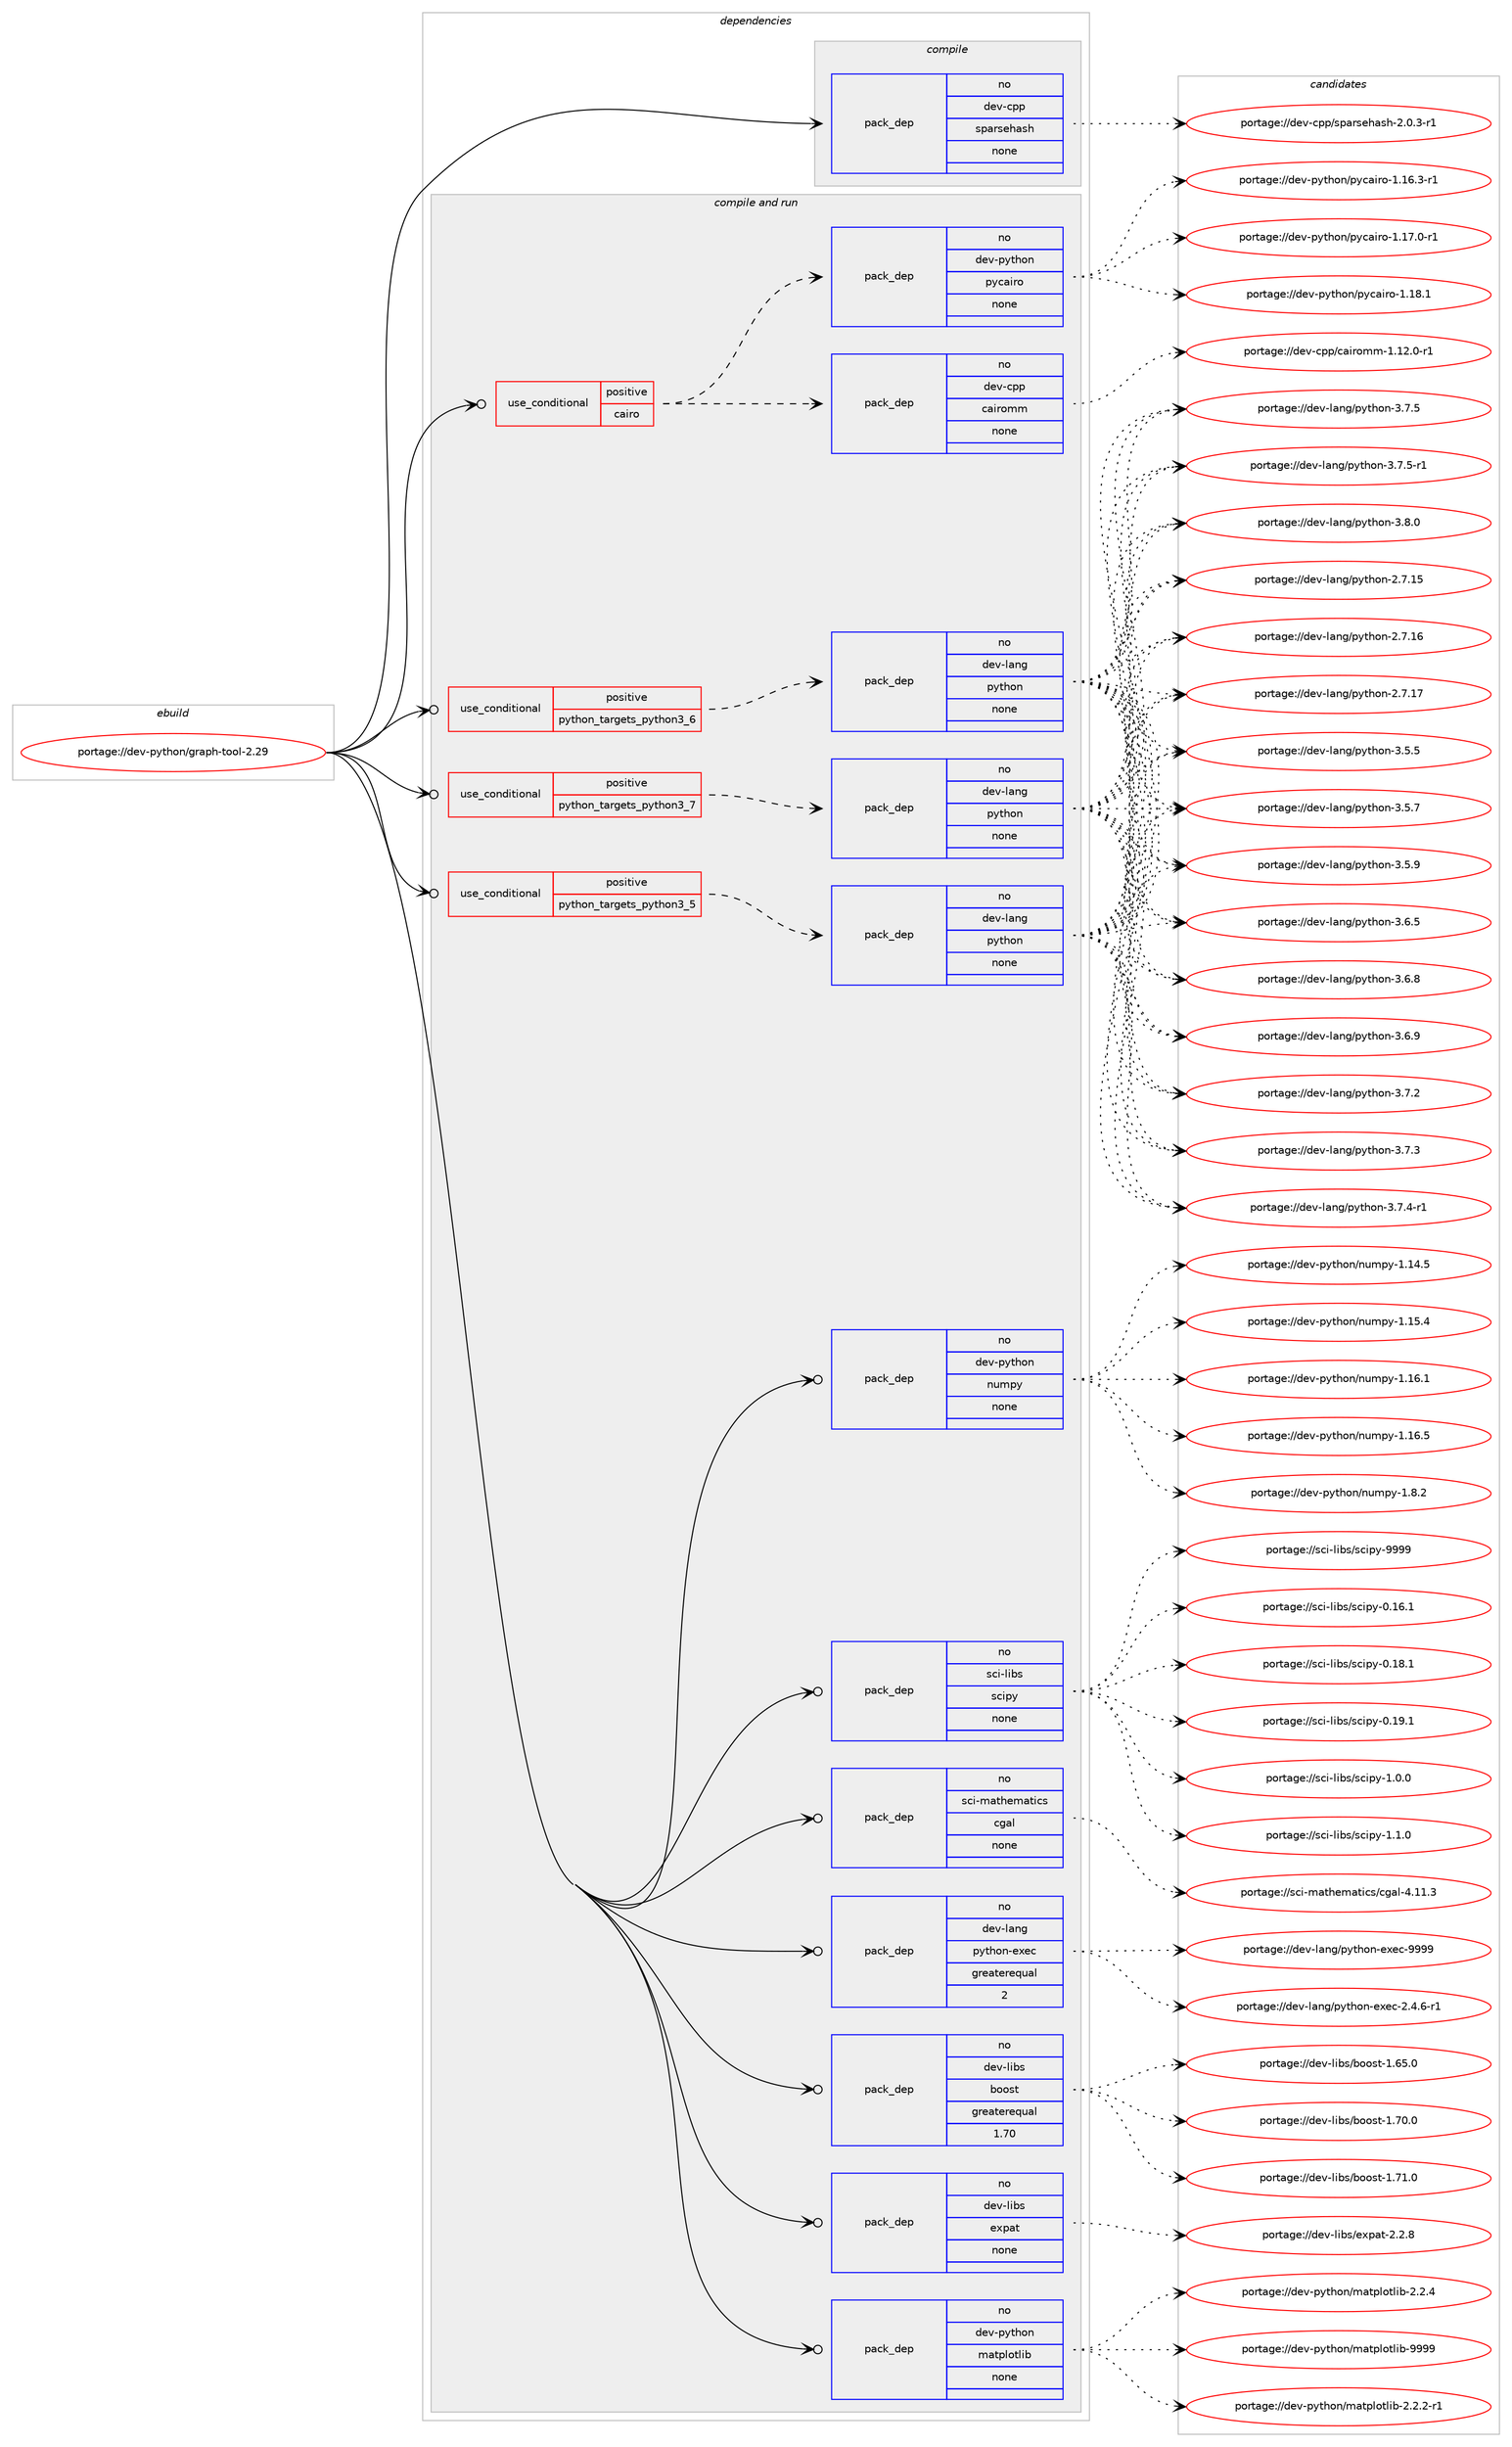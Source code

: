 digraph prolog {

# *************
# Graph options
# *************

newrank=true;
concentrate=true;
compound=true;
graph [rankdir=LR,fontname=Helvetica,fontsize=10,ranksep=1.5];#, ranksep=2.5, nodesep=0.2];
edge  [arrowhead=vee];
node  [fontname=Helvetica,fontsize=10];

# **********
# The ebuild
# **********

subgraph cluster_leftcol {
color=gray;
rank=same;
label=<<i>ebuild</i>>;
id [label="portage://dev-python/graph-tool-2.29", color=red, width=4, href="../dev-python/graph-tool-2.29.svg"];
}

# ****************
# The dependencies
# ****************

subgraph cluster_midcol {
color=gray;
label=<<i>dependencies</i>>;
subgraph cluster_compile {
fillcolor="#eeeeee";
style=filled;
label=<<i>compile</i>>;
subgraph pack109432 {
dependency142183 [label=<<TABLE BORDER="0" CELLBORDER="1" CELLSPACING="0" CELLPADDING="4" WIDTH="220"><TR><TD ROWSPAN="6" CELLPADDING="30">pack_dep</TD></TR><TR><TD WIDTH="110">no</TD></TR><TR><TD>dev-cpp</TD></TR><TR><TD>sparsehash</TD></TR><TR><TD>none</TD></TR><TR><TD></TD></TR></TABLE>>, shape=none, color=blue];
}
id:e -> dependency142183:w [weight=20,style="solid",arrowhead="vee"];
}
subgraph cluster_compileandrun {
fillcolor="#eeeeee";
style=filled;
label=<<i>compile and run</i>>;
subgraph cond29432 {
dependency142184 [label=<<TABLE BORDER="0" CELLBORDER="1" CELLSPACING="0" CELLPADDING="4"><TR><TD ROWSPAN="3" CELLPADDING="10">use_conditional</TD></TR><TR><TD>positive</TD></TR><TR><TD>cairo</TD></TR></TABLE>>, shape=none, color=red];
subgraph pack109433 {
dependency142185 [label=<<TABLE BORDER="0" CELLBORDER="1" CELLSPACING="0" CELLPADDING="4" WIDTH="220"><TR><TD ROWSPAN="6" CELLPADDING="30">pack_dep</TD></TR><TR><TD WIDTH="110">no</TD></TR><TR><TD>dev-cpp</TD></TR><TR><TD>cairomm</TD></TR><TR><TD>none</TD></TR><TR><TD></TD></TR></TABLE>>, shape=none, color=blue];
}
dependency142184:e -> dependency142185:w [weight=20,style="dashed",arrowhead="vee"];
subgraph pack109434 {
dependency142186 [label=<<TABLE BORDER="0" CELLBORDER="1" CELLSPACING="0" CELLPADDING="4" WIDTH="220"><TR><TD ROWSPAN="6" CELLPADDING="30">pack_dep</TD></TR><TR><TD WIDTH="110">no</TD></TR><TR><TD>dev-python</TD></TR><TR><TD>pycairo</TD></TR><TR><TD>none</TD></TR><TR><TD></TD></TR></TABLE>>, shape=none, color=blue];
}
dependency142184:e -> dependency142186:w [weight=20,style="dashed",arrowhead="vee"];
}
id:e -> dependency142184:w [weight=20,style="solid",arrowhead="odotvee"];
subgraph cond29433 {
dependency142187 [label=<<TABLE BORDER="0" CELLBORDER="1" CELLSPACING="0" CELLPADDING="4"><TR><TD ROWSPAN="3" CELLPADDING="10">use_conditional</TD></TR><TR><TD>positive</TD></TR><TR><TD>python_targets_python3_5</TD></TR></TABLE>>, shape=none, color=red];
subgraph pack109435 {
dependency142188 [label=<<TABLE BORDER="0" CELLBORDER="1" CELLSPACING="0" CELLPADDING="4" WIDTH="220"><TR><TD ROWSPAN="6" CELLPADDING="30">pack_dep</TD></TR><TR><TD WIDTH="110">no</TD></TR><TR><TD>dev-lang</TD></TR><TR><TD>python</TD></TR><TR><TD>none</TD></TR><TR><TD></TD></TR></TABLE>>, shape=none, color=blue];
}
dependency142187:e -> dependency142188:w [weight=20,style="dashed",arrowhead="vee"];
}
id:e -> dependency142187:w [weight=20,style="solid",arrowhead="odotvee"];
subgraph cond29434 {
dependency142189 [label=<<TABLE BORDER="0" CELLBORDER="1" CELLSPACING="0" CELLPADDING="4"><TR><TD ROWSPAN="3" CELLPADDING="10">use_conditional</TD></TR><TR><TD>positive</TD></TR><TR><TD>python_targets_python3_6</TD></TR></TABLE>>, shape=none, color=red];
subgraph pack109436 {
dependency142190 [label=<<TABLE BORDER="0" CELLBORDER="1" CELLSPACING="0" CELLPADDING="4" WIDTH="220"><TR><TD ROWSPAN="6" CELLPADDING="30">pack_dep</TD></TR><TR><TD WIDTH="110">no</TD></TR><TR><TD>dev-lang</TD></TR><TR><TD>python</TD></TR><TR><TD>none</TD></TR><TR><TD></TD></TR></TABLE>>, shape=none, color=blue];
}
dependency142189:e -> dependency142190:w [weight=20,style="dashed",arrowhead="vee"];
}
id:e -> dependency142189:w [weight=20,style="solid",arrowhead="odotvee"];
subgraph cond29435 {
dependency142191 [label=<<TABLE BORDER="0" CELLBORDER="1" CELLSPACING="0" CELLPADDING="4"><TR><TD ROWSPAN="3" CELLPADDING="10">use_conditional</TD></TR><TR><TD>positive</TD></TR><TR><TD>python_targets_python3_7</TD></TR></TABLE>>, shape=none, color=red];
subgraph pack109437 {
dependency142192 [label=<<TABLE BORDER="0" CELLBORDER="1" CELLSPACING="0" CELLPADDING="4" WIDTH="220"><TR><TD ROWSPAN="6" CELLPADDING="30">pack_dep</TD></TR><TR><TD WIDTH="110">no</TD></TR><TR><TD>dev-lang</TD></TR><TR><TD>python</TD></TR><TR><TD>none</TD></TR><TR><TD></TD></TR></TABLE>>, shape=none, color=blue];
}
dependency142191:e -> dependency142192:w [weight=20,style="dashed",arrowhead="vee"];
}
id:e -> dependency142191:w [weight=20,style="solid",arrowhead="odotvee"];
subgraph pack109438 {
dependency142193 [label=<<TABLE BORDER="0" CELLBORDER="1" CELLSPACING="0" CELLPADDING="4" WIDTH="220"><TR><TD ROWSPAN="6" CELLPADDING="30">pack_dep</TD></TR><TR><TD WIDTH="110">no</TD></TR><TR><TD>dev-lang</TD></TR><TR><TD>python-exec</TD></TR><TR><TD>greaterequal</TD></TR><TR><TD>2</TD></TR></TABLE>>, shape=none, color=blue];
}
id:e -> dependency142193:w [weight=20,style="solid",arrowhead="odotvee"];
subgraph pack109439 {
dependency142194 [label=<<TABLE BORDER="0" CELLBORDER="1" CELLSPACING="0" CELLPADDING="4" WIDTH="220"><TR><TD ROWSPAN="6" CELLPADDING="30">pack_dep</TD></TR><TR><TD WIDTH="110">no</TD></TR><TR><TD>dev-libs</TD></TR><TR><TD>boost</TD></TR><TR><TD>greaterequal</TD></TR><TR><TD>1.70</TD></TR></TABLE>>, shape=none, color=blue];
}
id:e -> dependency142194:w [weight=20,style="solid",arrowhead="odotvee"];
subgraph pack109440 {
dependency142195 [label=<<TABLE BORDER="0" CELLBORDER="1" CELLSPACING="0" CELLPADDING="4" WIDTH="220"><TR><TD ROWSPAN="6" CELLPADDING="30">pack_dep</TD></TR><TR><TD WIDTH="110">no</TD></TR><TR><TD>dev-libs</TD></TR><TR><TD>expat</TD></TR><TR><TD>none</TD></TR><TR><TD></TD></TR></TABLE>>, shape=none, color=blue];
}
id:e -> dependency142195:w [weight=20,style="solid",arrowhead="odotvee"];
subgraph pack109441 {
dependency142196 [label=<<TABLE BORDER="0" CELLBORDER="1" CELLSPACING="0" CELLPADDING="4" WIDTH="220"><TR><TD ROWSPAN="6" CELLPADDING="30">pack_dep</TD></TR><TR><TD WIDTH="110">no</TD></TR><TR><TD>dev-python</TD></TR><TR><TD>matplotlib</TD></TR><TR><TD>none</TD></TR><TR><TD></TD></TR></TABLE>>, shape=none, color=blue];
}
id:e -> dependency142196:w [weight=20,style="solid",arrowhead="odotvee"];
subgraph pack109442 {
dependency142197 [label=<<TABLE BORDER="0" CELLBORDER="1" CELLSPACING="0" CELLPADDING="4" WIDTH="220"><TR><TD ROWSPAN="6" CELLPADDING="30">pack_dep</TD></TR><TR><TD WIDTH="110">no</TD></TR><TR><TD>dev-python</TD></TR><TR><TD>numpy</TD></TR><TR><TD>none</TD></TR><TR><TD></TD></TR></TABLE>>, shape=none, color=blue];
}
id:e -> dependency142197:w [weight=20,style="solid",arrowhead="odotvee"];
subgraph pack109443 {
dependency142198 [label=<<TABLE BORDER="0" CELLBORDER="1" CELLSPACING="0" CELLPADDING="4" WIDTH="220"><TR><TD ROWSPAN="6" CELLPADDING="30">pack_dep</TD></TR><TR><TD WIDTH="110">no</TD></TR><TR><TD>sci-libs</TD></TR><TR><TD>scipy</TD></TR><TR><TD>none</TD></TR><TR><TD></TD></TR></TABLE>>, shape=none, color=blue];
}
id:e -> dependency142198:w [weight=20,style="solid",arrowhead="odotvee"];
subgraph pack109444 {
dependency142199 [label=<<TABLE BORDER="0" CELLBORDER="1" CELLSPACING="0" CELLPADDING="4" WIDTH="220"><TR><TD ROWSPAN="6" CELLPADDING="30">pack_dep</TD></TR><TR><TD WIDTH="110">no</TD></TR><TR><TD>sci-mathematics</TD></TR><TR><TD>cgal</TD></TR><TR><TD>none</TD></TR><TR><TD></TD></TR></TABLE>>, shape=none, color=blue];
}
id:e -> dependency142199:w [weight=20,style="solid",arrowhead="odotvee"];
}
subgraph cluster_run {
fillcolor="#eeeeee";
style=filled;
label=<<i>run</i>>;
}
}

# **************
# The candidates
# **************

subgraph cluster_choices {
rank=same;
color=gray;
label=<<i>candidates</i>>;

subgraph choice109432 {
color=black;
nodesep=1;
choiceportage10010111845991121124711511297114115101104971151044550464846514511449 [label="portage://dev-cpp/sparsehash-2.0.3-r1", color=red, width=4,href="../dev-cpp/sparsehash-2.0.3-r1.svg"];
dependency142183:e -> choiceportage10010111845991121124711511297114115101104971151044550464846514511449:w [style=dotted,weight="100"];
}
subgraph choice109433 {
color=black;
nodesep=1;
choiceportage1001011184599112112479997105114111109109454946495046484511449 [label="portage://dev-cpp/cairomm-1.12.0-r1", color=red, width=4,href="../dev-cpp/cairomm-1.12.0-r1.svg"];
dependency142185:e -> choiceportage1001011184599112112479997105114111109109454946495046484511449:w [style=dotted,weight="100"];
}
subgraph choice109434 {
color=black;
nodesep=1;
choiceportage10010111845112121116104111110471121219997105114111454946495446514511449 [label="portage://dev-python/pycairo-1.16.3-r1", color=red, width=4,href="../dev-python/pycairo-1.16.3-r1.svg"];
choiceportage10010111845112121116104111110471121219997105114111454946495546484511449 [label="portage://dev-python/pycairo-1.17.0-r1", color=red, width=4,href="../dev-python/pycairo-1.17.0-r1.svg"];
choiceportage1001011184511212111610411111047112121999710511411145494649564649 [label="portage://dev-python/pycairo-1.18.1", color=red, width=4,href="../dev-python/pycairo-1.18.1.svg"];
dependency142186:e -> choiceportage10010111845112121116104111110471121219997105114111454946495446514511449:w [style=dotted,weight="100"];
dependency142186:e -> choiceportage10010111845112121116104111110471121219997105114111454946495546484511449:w [style=dotted,weight="100"];
dependency142186:e -> choiceportage1001011184511212111610411111047112121999710511411145494649564649:w [style=dotted,weight="100"];
}
subgraph choice109435 {
color=black;
nodesep=1;
choiceportage10010111845108971101034711212111610411111045504655464953 [label="portage://dev-lang/python-2.7.15", color=red, width=4,href="../dev-lang/python-2.7.15.svg"];
choiceportage10010111845108971101034711212111610411111045504655464954 [label="portage://dev-lang/python-2.7.16", color=red, width=4,href="../dev-lang/python-2.7.16.svg"];
choiceportage10010111845108971101034711212111610411111045504655464955 [label="portage://dev-lang/python-2.7.17", color=red, width=4,href="../dev-lang/python-2.7.17.svg"];
choiceportage100101118451089711010347112121116104111110455146534653 [label="portage://dev-lang/python-3.5.5", color=red, width=4,href="../dev-lang/python-3.5.5.svg"];
choiceportage100101118451089711010347112121116104111110455146534655 [label="portage://dev-lang/python-3.5.7", color=red, width=4,href="../dev-lang/python-3.5.7.svg"];
choiceportage100101118451089711010347112121116104111110455146534657 [label="portage://dev-lang/python-3.5.9", color=red, width=4,href="../dev-lang/python-3.5.9.svg"];
choiceportage100101118451089711010347112121116104111110455146544653 [label="portage://dev-lang/python-3.6.5", color=red, width=4,href="../dev-lang/python-3.6.5.svg"];
choiceportage100101118451089711010347112121116104111110455146544656 [label="portage://dev-lang/python-3.6.8", color=red, width=4,href="../dev-lang/python-3.6.8.svg"];
choiceportage100101118451089711010347112121116104111110455146544657 [label="portage://dev-lang/python-3.6.9", color=red, width=4,href="../dev-lang/python-3.6.9.svg"];
choiceportage100101118451089711010347112121116104111110455146554650 [label="portage://dev-lang/python-3.7.2", color=red, width=4,href="../dev-lang/python-3.7.2.svg"];
choiceportage100101118451089711010347112121116104111110455146554651 [label="portage://dev-lang/python-3.7.3", color=red, width=4,href="../dev-lang/python-3.7.3.svg"];
choiceportage1001011184510897110103471121211161041111104551465546524511449 [label="portage://dev-lang/python-3.7.4-r1", color=red, width=4,href="../dev-lang/python-3.7.4-r1.svg"];
choiceportage100101118451089711010347112121116104111110455146554653 [label="portage://dev-lang/python-3.7.5", color=red, width=4,href="../dev-lang/python-3.7.5.svg"];
choiceportage1001011184510897110103471121211161041111104551465546534511449 [label="portage://dev-lang/python-3.7.5-r1", color=red, width=4,href="../dev-lang/python-3.7.5-r1.svg"];
choiceportage100101118451089711010347112121116104111110455146564648 [label="portage://dev-lang/python-3.8.0", color=red, width=4,href="../dev-lang/python-3.8.0.svg"];
dependency142188:e -> choiceportage10010111845108971101034711212111610411111045504655464953:w [style=dotted,weight="100"];
dependency142188:e -> choiceportage10010111845108971101034711212111610411111045504655464954:w [style=dotted,weight="100"];
dependency142188:e -> choiceportage10010111845108971101034711212111610411111045504655464955:w [style=dotted,weight="100"];
dependency142188:e -> choiceportage100101118451089711010347112121116104111110455146534653:w [style=dotted,weight="100"];
dependency142188:e -> choiceportage100101118451089711010347112121116104111110455146534655:w [style=dotted,weight="100"];
dependency142188:e -> choiceportage100101118451089711010347112121116104111110455146534657:w [style=dotted,weight="100"];
dependency142188:e -> choiceportage100101118451089711010347112121116104111110455146544653:w [style=dotted,weight="100"];
dependency142188:e -> choiceportage100101118451089711010347112121116104111110455146544656:w [style=dotted,weight="100"];
dependency142188:e -> choiceportage100101118451089711010347112121116104111110455146544657:w [style=dotted,weight="100"];
dependency142188:e -> choiceportage100101118451089711010347112121116104111110455146554650:w [style=dotted,weight="100"];
dependency142188:e -> choiceportage100101118451089711010347112121116104111110455146554651:w [style=dotted,weight="100"];
dependency142188:e -> choiceportage1001011184510897110103471121211161041111104551465546524511449:w [style=dotted,weight="100"];
dependency142188:e -> choiceportage100101118451089711010347112121116104111110455146554653:w [style=dotted,weight="100"];
dependency142188:e -> choiceportage1001011184510897110103471121211161041111104551465546534511449:w [style=dotted,weight="100"];
dependency142188:e -> choiceportage100101118451089711010347112121116104111110455146564648:w [style=dotted,weight="100"];
}
subgraph choice109436 {
color=black;
nodesep=1;
choiceportage10010111845108971101034711212111610411111045504655464953 [label="portage://dev-lang/python-2.7.15", color=red, width=4,href="../dev-lang/python-2.7.15.svg"];
choiceportage10010111845108971101034711212111610411111045504655464954 [label="portage://dev-lang/python-2.7.16", color=red, width=4,href="../dev-lang/python-2.7.16.svg"];
choiceportage10010111845108971101034711212111610411111045504655464955 [label="portage://dev-lang/python-2.7.17", color=red, width=4,href="../dev-lang/python-2.7.17.svg"];
choiceportage100101118451089711010347112121116104111110455146534653 [label="portage://dev-lang/python-3.5.5", color=red, width=4,href="../dev-lang/python-3.5.5.svg"];
choiceportage100101118451089711010347112121116104111110455146534655 [label="portage://dev-lang/python-3.5.7", color=red, width=4,href="../dev-lang/python-3.5.7.svg"];
choiceportage100101118451089711010347112121116104111110455146534657 [label="portage://dev-lang/python-3.5.9", color=red, width=4,href="../dev-lang/python-3.5.9.svg"];
choiceportage100101118451089711010347112121116104111110455146544653 [label="portage://dev-lang/python-3.6.5", color=red, width=4,href="../dev-lang/python-3.6.5.svg"];
choiceportage100101118451089711010347112121116104111110455146544656 [label="portage://dev-lang/python-3.6.8", color=red, width=4,href="../dev-lang/python-3.6.8.svg"];
choiceportage100101118451089711010347112121116104111110455146544657 [label="portage://dev-lang/python-3.6.9", color=red, width=4,href="../dev-lang/python-3.6.9.svg"];
choiceportage100101118451089711010347112121116104111110455146554650 [label="portage://dev-lang/python-3.7.2", color=red, width=4,href="../dev-lang/python-3.7.2.svg"];
choiceportage100101118451089711010347112121116104111110455146554651 [label="portage://dev-lang/python-3.7.3", color=red, width=4,href="../dev-lang/python-3.7.3.svg"];
choiceportage1001011184510897110103471121211161041111104551465546524511449 [label="portage://dev-lang/python-3.7.4-r1", color=red, width=4,href="../dev-lang/python-3.7.4-r1.svg"];
choiceportage100101118451089711010347112121116104111110455146554653 [label="portage://dev-lang/python-3.7.5", color=red, width=4,href="../dev-lang/python-3.7.5.svg"];
choiceportage1001011184510897110103471121211161041111104551465546534511449 [label="portage://dev-lang/python-3.7.5-r1", color=red, width=4,href="../dev-lang/python-3.7.5-r1.svg"];
choiceportage100101118451089711010347112121116104111110455146564648 [label="portage://dev-lang/python-3.8.0", color=red, width=4,href="../dev-lang/python-3.8.0.svg"];
dependency142190:e -> choiceportage10010111845108971101034711212111610411111045504655464953:w [style=dotted,weight="100"];
dependency142190:e -> choiceportage10010111845108971101034711212111610411111045504655464954:w [style=dotted,weight="100"];
dependency142190:e -> choiceportage10010111845108971101034711212111610411111045504655464955:w [style=dotted,weight="100"];
dependency142190:e -> choiceportage100101118451089711010347112121116104111110455146534653:w [style=dotted,weight="100"];
dependency142190:e -> choiceportage100101118451089711010347112121116104111110455146534655:w [style=dotted,weight="100"];
dependency142190:e -> choiceportage100101118451089711010347112121116104111110455146534657:w [style=dotted,weight="100"];
dependency142190:e -> choiceportage100101118451089711010347112121116104111110455146544653:w [style=dotted,weight="100"];
dependency142190:e -> choiceportage100101118451089711010347112121116104111110455146544656:w [style=dotted,weight="100"];
dependency142190:e -> choiceportage100101118451089711010347112121116104111110455146544657:w [style=dotted,weight="100"];
dependency142190:e -> choiceportage100101118451089711010347112121116104111110455146554650:w [style=dotted,weight="100"];
dependency142190:e -> choiceportage100101118451089711010347112121116104111110455146554651:w [style=dotted,weight="100"];
dependency142190:e -> choiceportage1001011184510897110103471121211161041111104551465546524511449:w [style=dotted,weight="100"];
dependency142190:e -> choiceportage100101118451089711010347112121116104111110455146554653:w [style=dotted,weight="100"];
dependency142190:e -> choiceportage1001011184510897110103471121211161041111104551465546534511449:w [style=dotted,weight="100"];
dependency142190:e -> choiceportage100101118451089711010347112121116104111110455146564648:w [style=dotted,weight="100"];
}
subgraph choice109437 {
color=black;
nodesep=1;
choiceportage10010111845108971101034711212111610411111045504655464953 [label="portage://dev-lang/python-2.7.15", color=red, width=4,href="../dev-lang/python-2.7.15.svg"];
choiceportage10010111845108971101034711212111610411111045504655464954 [label="portage://dev-lang/python-2.7.16", color=red, width=4,href="../dev-lang/python-2.7.16.svg"];
choiceportage10010111845108971101034711212111610411111045504655464955 [label="portage://dev-lang/python-2.7.17", color=red, width=4,href="../dev-lang/python-2.7.17.svg"];
choiceportage100101118451089711010347112121116104111110455146534653 [label="portage://dev-lang/python-3.5.5", color=red, width=4,href="../dev-lang/python-3.5.5.svg"];
choiceportage100101118451089711010347112121116104111110455146534655 [label="portage://dev-lang/python-3.5.7", color=red, width=4,href="../dev-lang/python-3.5.7.svg"];
choiceportage100101118451089711010347112121116104111110455146534657 [label="portage://dev-lang/python-3.5.9", color=red, width=4,href="../dev-lang/python-3.5.9.svg"];
choiceportage100101118451089711010347112121116104111110455146544653 [label="portage://dev-lang/python-3.6.5", color=red, width=4,href="../dev-lang/python-3.6.5.svg"];
choiceportage100101118451089711010347112121116104111110455146544656 [label="portage://dev-lang/python-3.6.8", color=red, width=4,href="../dev-lang/python-3.6.8.svg"];
choiceportage100101118451089711010347112121116104111110455146544657 [label="portage://dev-lang/python-3.6.9", color=red, width=4,href="../dev-lang/python-3.6.9.svg"];
choiceportage100101118451089711010347112121116104111110455146554650 [label="portage://dev-lang/python-3.7.2", color=red, width=4,href="../dev-lang/python-3.7.2.svg"];
choiceportage100101118451089711010347112121116104111110455146554651 [label="portage://dev-lang/python-3.7.3", color=red, width=4,href="../dev-lang/python-3.7.3.svg"];
choiceportage1001011184510897110103471121211161041111104551465546524511449 [label="portage://dev-lang/python-3.7.4-r1", color=red, width=4,href="../dev-lang/python-3.7.4-r1.svg"];
choiceportage100101118451089711010347112121116104111110455146554653 [label="portage://dev-lang/python-3.7.5", color=red, width=4,href="../dev-lang/python-3.7.5.svg"];
choiceportage1001011184510897110103471121211161041111104551465546534511449 [label="portage://dev-lang/python-3.7.5-r1", color=red, width=4,href="../dev-lang/python-3.7.5-r1.svg"];
choiceportage100101118451089711010347112121116104111110455146564648 [label="portage://dev-lang/python-3.8.0", color=red, width=4,href="../dev-lang/python-3.8.0.svg"];
dependency142192:e -> choiceportage10010111845108971101034711212111610411111045504655464953:w [style=dotted,weight="100"];
dependency142192:e -> choiceportage10010111845108971101034711212111610411111045504655464954:w [style=dotted,weight="100"];
dependency142192:e -> choiceportage10010111845108971101034711212111610411111045504655464955:w [style=dotted,weight="100"];
dependency142192:e -> choiceportage100101118451089711010347112121116104111110455146534653:w [style=dotted,weight="100"];
dependency142192:e -> choiceportage100101118451089711010347112121116104111110455146534655:w [style=dotted,weight="100"];
dependency142192:e -> choiceportage100101118451089711010347112121116104111110455146534657:w [style=dotted,weight="100"];
dependency142192:e -> choiceportage100101118451089711010347112121116104111110455146544653:w [style=dotted,weight="100"];
dependency142192:e -> choiceportage100101118451089711010347112121116104111110455146544656:w [style=dotted,weight="100"];
dependency142192:e -> choiceportage100101118451089711010347112121116104111110455146544657:w [style=dotted,weight="100"];
dependency142192:e -> choiceportage100101118451089711010347112121116104111110455146554650:w [style=dotted,weight="100"];
dependency142192:e -> choiceportage100101118451089711010347112121116104111110455146554651:w [style=dotted,weight="100"];
dependency142192:e -> choiceportage1001011184510897110103471121211161041111104551465546524511449:w [style=dotted,weight="100"];
dependency142192:e -> choiceportage100101118451089711010347112121116104111110455146554653:w [style=dotted,weight="100"];
dependency142192:e -> choiceportage1001011184510897110103471121211161041111104551465546534511449:w [style=dotted,weight="100"];
dependency142192:e -> choiceportage100101118451089711010347112121116104111110455146564648:w [style=dotted,weight="100"];
}
subgraph choice109438 {
color=black;
nodesep=1;
choiceportage10010111845108971101034711212111610411111045101120101994550465246544511449 [label="portage://dev-lang/python-exec-2.4.6-r1", color=red, width=4,href="../dev-lang/python-exec-2.4.6-r1.svg"];
choiceportage10010111845108971101034711212111610411111045101120101994557575757 [label="portage://dev-lang/python-exec-9999", color=red, width=4,href="../dev-lang/python-exec-9999.svg"];
dependency142193:e -> choiceportage10010111845108971101034711212111610411111045101120101994550465246544511449:w [style=dotted,weight="100"];
dependency142193:e -> choiceportage10010111845108971101034711212111610411111045101120101994557575757:w [style=dotted,weight="100"];
}
subgraph choice109439 {
color=black;
nodesep=1;
choiceportage1001011184510810598115479811111111511645494654534648 [label="portage://dev-libs/boost-1.65.0", color=red, width=4,href="../dev-libs/boost-1.65.0.svg"];
choiceportage1001011184510810598115479811111111511645494655484648 [label="portage://dev-libs/boost-1.70.0", color=red, width=4,href="../dev-libs/boost-1.70.0.svg"];
choiceportage1001011184510810598115479811111111511645494655494648 [label="portage://dev-libs/boost-1.71.0", color=red, width=4,href="../dev-libs/boost-1.71.0.svg"];
dependency142194:e -> choiceportage1001011184510810598115479811111111511645494654534648:w [style=dotted,weight="100"];
dependency142194:e -> choiceportage1001011184510810598115479811111111511645494655484648:w [style=dotted,weight="100"];
dependency142194:e -> choiceportage1001011184510810598115479811111111511645494655494648:w [style=dotted,weight="100"];
}
subgraph choice109440 {
color=black;
nodesep=1;
choiceportage10010111845108105981154710112011297116455046504656 [label="portage://dev-libs/expat-2.2.8", color=red, width=4,href="../dev-libs/expat-2.2.8.svg"];
dependency142195:e -> choiceportage10010111845108105981154710112011297116455046504656:w [style=dotted,weight="100"];
}
subgraph choice109441 {
color=black;
nodesep=1;
choiceportage100101118451121211161041111104710997116112108111116108105984550465046504511449 [label="portage://dev-python/matplotlib-2.2.2-r1", color=red, width=4,href="../dev-python/matplotlib-2.2.2-r1.svg"];
choiceportage10010111845112121116104111110471099711611210811111610810598455046504652 [label="portage://dev-python/matplotlib-2.2.4", color=red, width=4,href="../dev-python/matplotlib-2.2.4.svg"];
choiceportage100101118451121211161041111104710997116112108111116108105984557575757 [label="portage://dev-python/matplotlib-9999", color=red, width=4,href="../dev-python/matplotlib-9999.svg"];
dependency142196:e -> choiceportage100101118451121211161041111104710997116112108111116108105984550465046504511449:w [style=dotted,weight="100"];
dependency142196:e -> choiceportage10010111845112121116104111110471099711611210811111610810598455046504652:w [style=dotted,weight="100"];
dependency142196:e -> choiceportage100101118451121211161041111104710997116112108111116108105984557575757:w [style=dotted,weight="100"];
}
subgraph choice109442 {
color=black;
nodesep=1;
choiceportage100101118451121211161041111104711011710911212145494649524653 [label="portage://dev-python/numpy-1.14.5", color=red, width=4,href="../dev-python/numpy-1.14.5.svg"];
choiceportage100101118451121211161041111104711011710911212145494649534652 [label="portage://dev-python/numpy-1.15.4", color=red, width=4,href="../dev-python/numpy-1.15.4.svg"];
choiceportage100101118451121211161041111104711011710911212145494649544649 [label="portage://dev-python/numpy-1.16.1", color=red, width=4,href="../dev-python/numpy-1.16.1.svg"];
choiceportage100101118451121211161041111104711011710911212145494649544653 [label="portage://dev-python/numpy-1.16.5", color=red, width=4,href="../dev-python/numpy-1.16.5.svg"];
choiceportage1001011184511212111610411111047110117109112121454946564650 [label="portage://dev-python/numpy-1.8.2", color=red, width=4,href="../dev-python/numpy-1.8.2.svg"];
dependency142197:e -> choiceportage100101118451121211161041111104711011710911212145494649524653:w [style=dotted,weight="100"];
dependency142197:e -> choiceportage100101118451121211161041111104711011710911212145494649534652:w [style=dotted,weight="100"];
dependency142197:e -> choiceportage100101118451121211161041111104711011710911212145494649544649:w [style=dotted,weight="100"];
dependency142197:e -> choiceportage100101118451121211161041111104711011710911212145494649544653:w [style=dotted,weight="100"];
dependency142197:e -> choiceportage1001011184511212111610411111047110117109112121454946564650:w [style=dotted,weight="100"];
}
subgraph choice109443 {
color=black;
nodesep=1;
choiceportage115991054510810598115471159910511212145484649544649 [label="portage://sci-libs/scipy-0.16.1", color=red, width=4,href="../sci-libs/scipy-0.16.1.svg"];
choiceportage115991054510810598115471159910511212145484649564649 [label="portage://sci-libs/scipy-0.18.1", color=red, width=4,href="../sci-libs/scipy-0.18.1.svg"];
choiceportage115991054510810598115471159910511212145484649574649 [label="portage://sci-libs/scipy-0.19.1", color=red, width=4,href="../sci-libs/scipy-0.19.1.svg"];
choiceportage1159910545108105981154711599105112121454946484648 [label="portage://sci-libs/scipy-1.0.0", color=red, width=4,href="../sci-libs/scipy-1.0.0.svg"];
choiceportage1159910545108105981154711599105112121454946494648 [label="portage://sci-libs/scipy-1.1.0", color=red, width=4,href="../sci-libs/scipy-1.1.0.svg"];
choiceportage11599105451081059811547115991051121214557575757 [label="portage://sci-libs/scipy-9999", color=red, width=4,href="../sci-libs/scipy-9999.svg"];
dependency142198:e -> choiceportage115991054510810598115471159910511212145484649544649:w [style=dotted,weight="100"];
dependency142198:e -> choiceportage115991054510810598115471159910511212145484649564649:w [style=dotted,weight="100"];
dependency142198:e -> choiceportage115991054510810598115471159910511212145484649574649:w [style=dotted,weight="100"];
dependency142198:e -> choiceportage1159910545108105981154711599105112121454946484648:w [style=dotted,weight="100"];
dependency142198:e -> choiceportage1159910545108105981154711599105112121454946494648:w [style=dotted,weight="100"];
dependency142198:e -> choiceportage11599105451081059811547115991051121214557575757:w [style=dotted,weight="100"];
}
subgraph choice109444 {
color=black;
nodesep=1;
choiceportage115991054510997116104101109971161059911547991039710845524649494651 [label="portage://sci-mathematics/cgal-4.11.3", color=red, width=4,href="../sci-mathematics/cgal-4.11.3.svg"];
dependency142199:e -> choiceportage115991054510997116104101109971161059911547991039710845524649494651:w [style=dotted,weight="100"];
}
}

}
